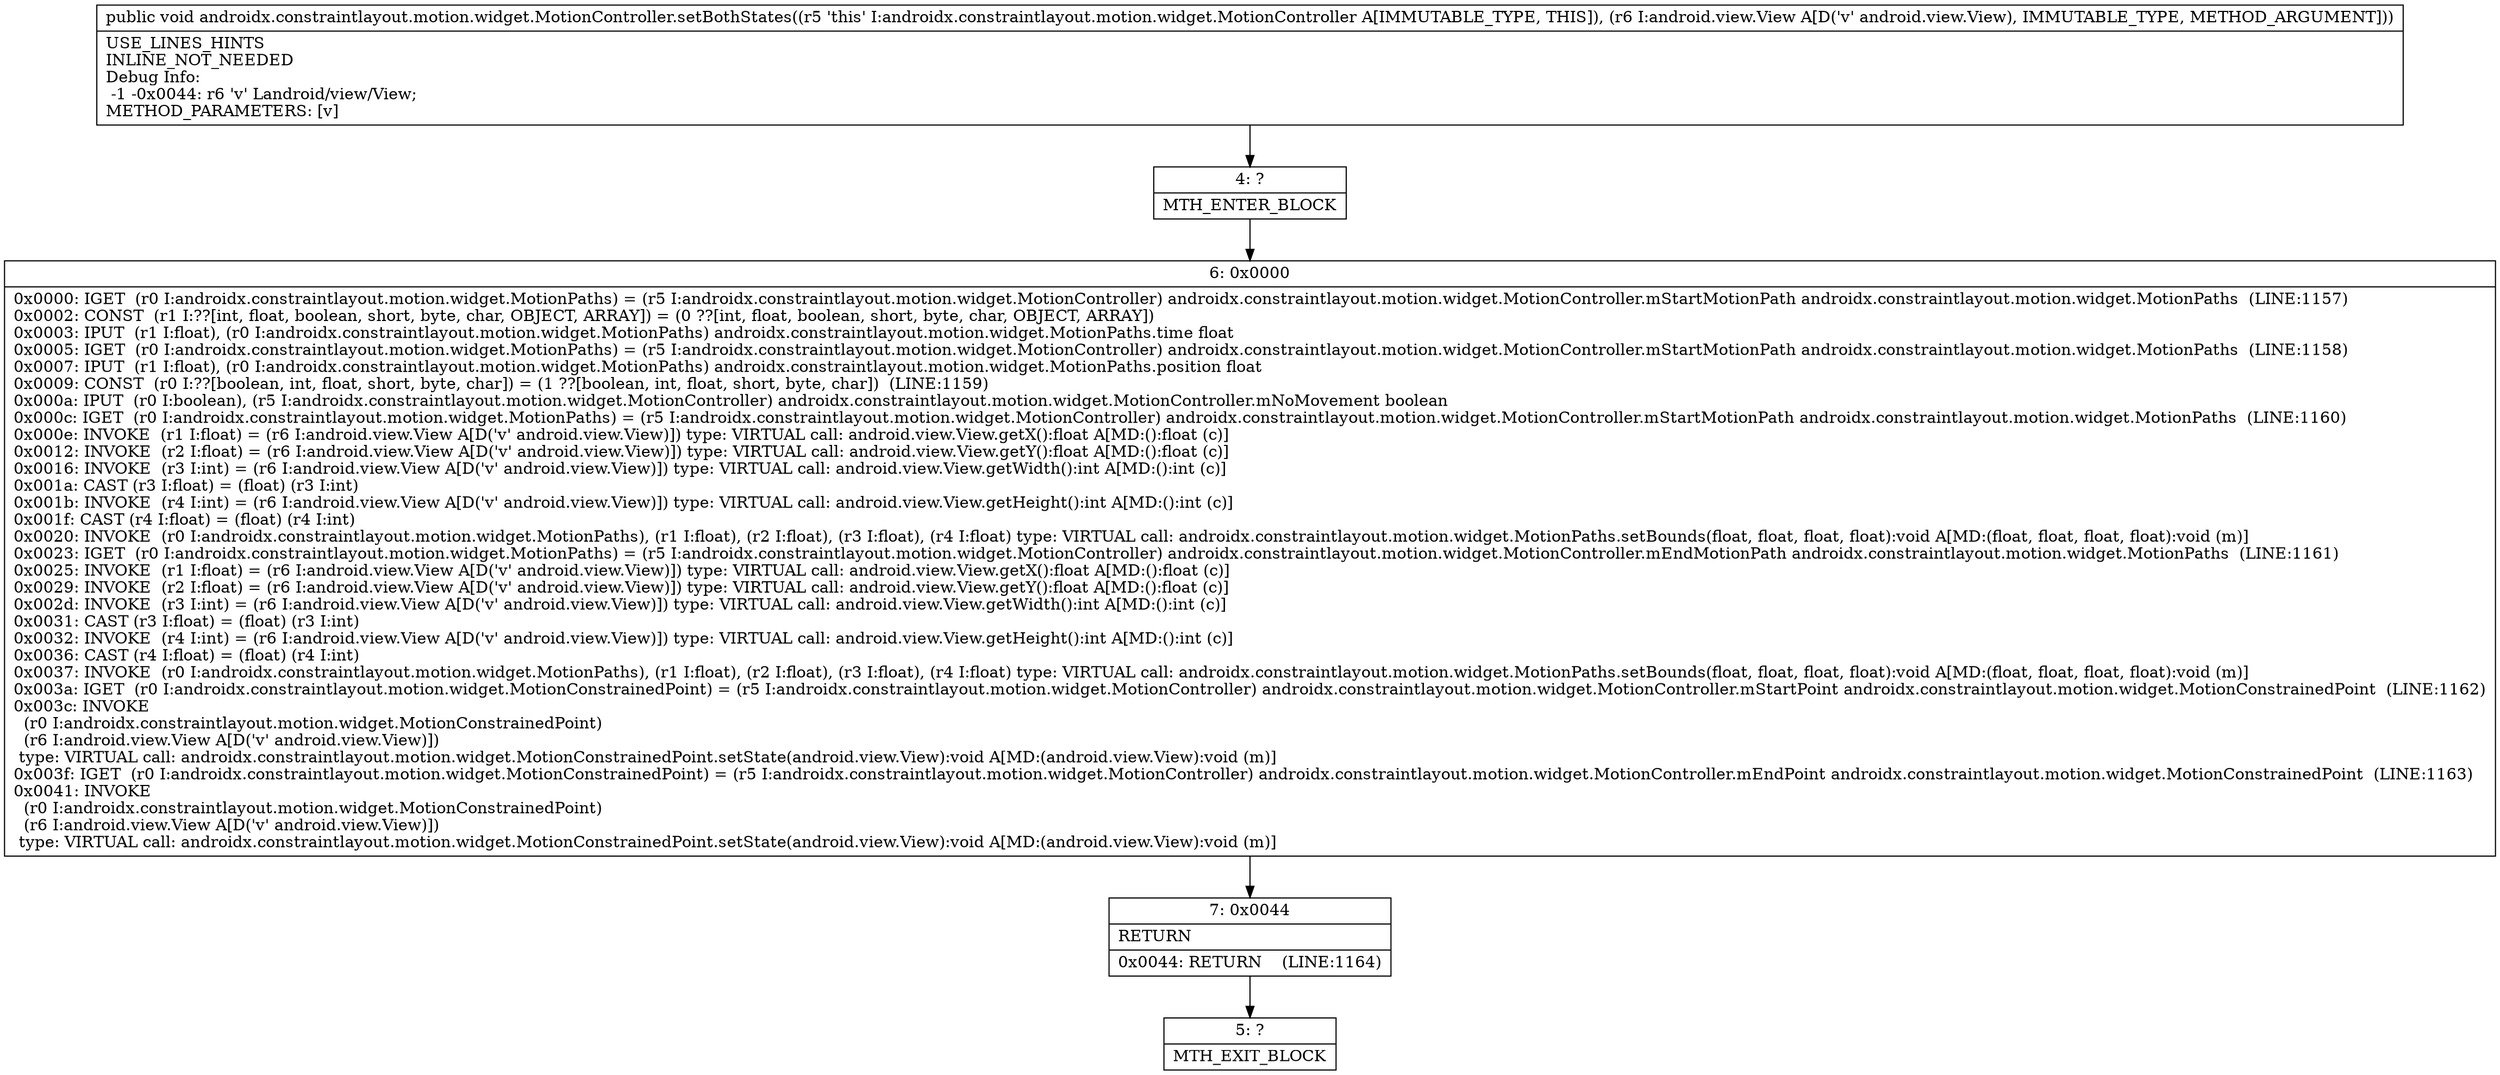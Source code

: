 digraph "CFG forandroidx.constraintlayout.motion.widget.MotionController.setBothStates(Landroid\/view\/View;)V" {
Node_4 [shape=record,label="{4\:\ ?|MTH_ENTER_BLOCK\l}"];
Node_6 [shape=record,label="{6\:\ 0x0000|0x0000: IGET  (r0 I:androidx.constraintlayout.motion.widget.MotionPaths) = (r5 I:androidx.constraintlayout.motion.widget.MotionController) androidx.constraintlayout.motion.widget.MotionController.mStartMotionPath androidx.constraintlayout.motion.widget.MotionPaths  (LINE:1157)\l0x0002: CONST  (r1 I:??[int, float, boolean, short, byte, char, OBJECT, ARRAY]) = (0 ??[int, float, boolean, short, byte, char, OBJECT, ARRAY]) \l0x0003: IPUT  (r1 I:float), (r0 I:androidx.constraintlayout.motion.widget.MotionPaths) androidx.constraintlayout.motion.widget.MotionPaths.time float \l0x0005: IGET  (r0 I:androidx.constraintlayout.motion.widget.MotionPaths) = (r5 I:androidx.constraintlayout.motion.widget.MotionController) androidx.constraintlayout.motion.widget.MotionController.mStartMotionPath androidx.constraintlayout.motion.widget.MotionPaths  (LINE:1158)\l0x0007: IPUT  (r1 I:float), (r0 I:androidx.constraintlayout.motion.widget.MotionPaths) androidx.constraintlayout.motion.widget.MotionPaths.position float \l0x0009: CONST  (r0 I:??[boolean, int, float, short, byte, char]) = (1 ??[boolean, int, float, short, byte, char])  (LINE:1159)\l0x000a: IPUT  (r0 I:boolean), (r5 I:androidx.constraintlayout.motion.widget.MotionController) androidx.constraintlayout.motion.widget.MotionController.mNoMovement boolean \l0x000c: IGET  (r0 I:androidx.constraintlayout.motion.widget.MotionPaths) = (r5 I:androidx.constraintlayout.motion.widget.MotionController) androidx.constraintlayout.motion.widget.MotionController.mStartMotionPath androidx.constraintlayout.motion.widget.MotionPaths  (LINE:1160)\l0x000e: INVOKE  (r1 I:float) = (r6 I:android.view.View A[D('v' android.view.View)]) type: VIRTUAL call: android.view.View.getX():float A[MD:():float (c)]\l0x0012: INVOKE  (r2 I:float) = (r6 I:android.view.View A[D('v' android.view.View)]) type: VIRTUAL call: android.view.View.getY():float A[MD:():float (c)]\l0x0016: INVOKE  (r3 I:int) = (r6 I:android.view.View A[D('v' android.view.View)]) type: VIRTUAL call: android.view.View.getWidth():int A[MD:():int (c)]\l0x001a: CAST (r3 I:float) = (float) (r3 I:int) \l0x001b: INVOKE  (r4 I:int) = (r6 I:android.view.View A[D('v' android.view.View)]) type: VIRTUAL call: android.view.View.getHeight():int A[MD:():int (c)]\l0x001f: CAST (r4 I:float) = (float) (r4 I:int) \l0x0020: INVOKE  (r0 I:androidx.constraintlayout.motion.widget.MotionPaths), (r1 I:float), (r2 I:float), (r3 I:float), (r4 I:float) type: VIRTUAL call: androidx.constraintlayout.motion.widget.MotionPaths.setBounds(float, float, float, float):void A[MD:(float, float, float, float):void (m)]\l0x0023: IGET  (r0 I:androidx.constraintlayout.motion.widget.MotionPaths) = (r5 I:androidx.constraintlayout.motion.widget.MotionController) androidx.constraintlayout.motion.widget.MotionController.mEndMotionPath androidx.constraintlayout.motion.widget.MotionPaths  (LINE:1161)\l0x0025: INVOKE  (r1 I:float) = (r6 I:android.view.View A[D('v' android.view.View)]) type: VIRTUAL call: android.view.View.getX():float A[MD:():float (c)]\l0x0029: INVOKE  (r2 I:float) = (r6 I:android.view.View A[D('v' android.view.View)]) type: VIRTUAL call: android.view.View.getY():float A[MD:():float (c)]\l0x002d: INVOKE  (r3 I:int) = (r6 I:android.view.View A[D('v' android.view.View)]) type: VIRTUAL call: android.view.View.getWidth():int A[MD:():int (c)]\l0x0031: CAST (r3 I:float) = (float) (r3 I:int) \l0x0032: INVOKE  (r4 I:int) = (r6 I:android.view.View A[D('v' android.view.View)]) type: VIRTUAL call: android.view.View.getHeight():int A[MD:():int (c)]\l0x0036: CAST (r4 I:float) = (float) (r4 I:int) \l0x0037: INVOKE  (r0 I:androidx.constraintlayout.motion.widget.MotionPaths), (r1 I:float), (r2 I:float), (r3 I:float), (r4 I:float) type: VIRTUAL call: androidx.constraintlayout.motion.widget.MotionPaths.setBounds(float, float, float, float):void A[MD:(float, float, float, float):void (m)]\l0x003a: IGET  (r0 I:androidx.constraintlayout.motion.widget.MotionConstrainedPoint) = (r5 I:androidx.constraintlayout.motion.widget.MotionController) androidx.constraintlayout.motion.widget.MotionController.mStartPoint androidx.constraintlayout.motion.widget.MotionConstrainedPoint  (LINE:1162)\l0x003c: INVOKE  \l  (r0 I:androidx.constraintlayout.motion.widget.MotionConstrainedPoint)\l  (r6 I:android.view.View A[D('v' android.view.View)])\l type: VIRTUAL call: androidx.constraintlayout.motion.widget.MotionConstrainedPoint.setState(android.view.View):void A[MD:(android.view.View):void (m)]\l0x003f: IGET  (r0 I:androidx.constraintlayout.motion.widget.MotionConstrainedPoint) = (r5 I:androidx.constraintlayout.motion.widget.MotionController) androidx.constraintlayout.motion.widget.MotionController.mEndPoint androidx.constraintlayout.motion.widget.MotionConstrainedPoint  (LINE:1163)\l0x0041: INVOKE  \l  (r0 I:androidx.constraintlayout.motion.widget.MotionConstrainedPoint)\l  (r6 I:android.view.View A[D('v' android.view.View)])\l type: VIRTUAL call: androidx.constraintlayout.motion.widget.MotionConstrainedPoint.setState(android.view.View):void A[MD:(android.view.View):void (m)]\l}"];
Node_7 [shape=record,label="{7\:\ 0x0044|RETURN\l|0x0044: RETURN    (LINE:1164)\l}"];
Node_5 [shape=record,label="{5\:\ ?|MTH_EXIT_BLOCK\l}"];
MethodNode[shape=record,label="{public void androidx.constraintlayout.motion.widget.MotionController.setBothStates((r5 'this' I:androidx.constraintlayout.motion.widget.MotionController A[IMMUTABLE_TYPE, THIS]), (r6 I:android.view.View A[D('v' android.view.View), IMMUTABLE_TYPE, METHOD_ARGUMENT]))  | USE_LINES_HINTS\lINLINE_NOT_NEEDED\lDebug Info:\l  \-1 \-0x0044: r6 'v' Landroid\/view\/View;\lMETHOD_PARAMETERS: [v]\l}"];
MethodNode -> Node_4;Node_4 -> Node_6;
Node_6 -> Node_7;
Node_7 -> Node_5;
}

